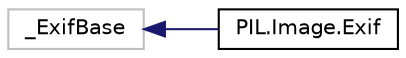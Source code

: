 digraph "Graphical Class Hierarchy"
{
 // LATEX_PDF_SIZE
  edge [fontname="Helvetica",fontsize="10",labelfontname="Helvetica",labelfontsize="10"];
  node [fontname="Helvetica",fontsize="10",shape=record];
  rankdir="LR";
  Node352 [label="_ExifBase",height=0.2,width=0.4,color="grey75", fillcolor="white", style="filled",tooltip=" "];
  Node352 -> Node0 [dir="back",color="midnightblue",fontsize="10",style="solid",fontname="Helvetica"];
  Node0 [label="PIL.Image.Exif",height=0.2,width=0.4,color="black", fillcolor="white", style="filled",URL="$classPIL_1_1Image_1_1Exif.html",tooltip=" "];
}
